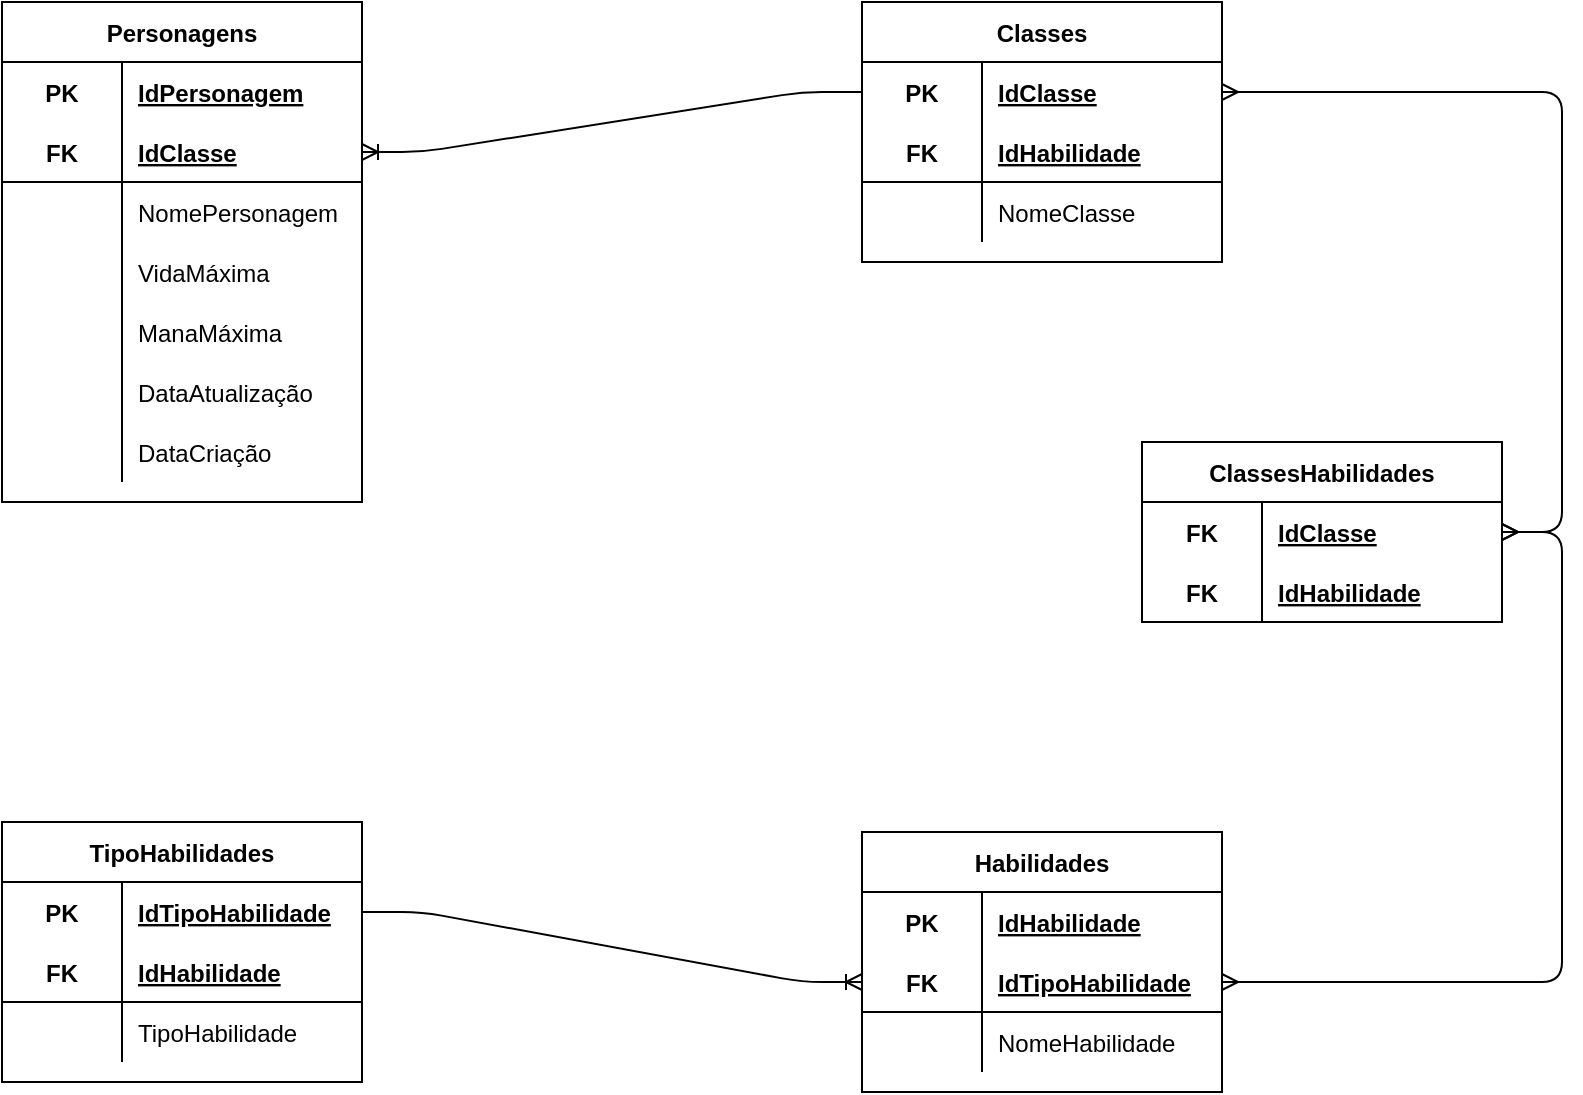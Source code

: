 <mxfile version="14.4.3" type="device"><diagram id="c4JNf_nerXgongmAmnPN" name="Page-1"><mxGraphModel dx="868" dy="482" grid="1" gridSize="10" guides="1" tooltips="1" connect="1" arrows="1" fold="1" page="1" pageScale="1" pageWidth="827" pageHeight="1169" math="0" shadow="0"><root><mxCell id="0"/><mxCell id="1" parent="0"/><mxCell id="SGRVbIkBx2ZCNKihLxU8-1" value="Personagens" style="shape=table;startSize=30;container=1;collapsible=1;childLayout=tableLayout;fixedRows=1;rowLines=0;fontStyle=1;align=center;resizeLast=1;" parent="1" vertex="1"><mxGeometry x="40" y="40" width="180" height="250" as="geometry"><mxRectangle x="40" y="40" width="110" height="30" as="alternateBounds"/></mxGeometry></mxCell><mxCell id="SGRVbIkBx2ZCNKihLxU8-2" value="" style="shape=partialRectangle;collapsible=0;dropTarget=0;pointerEvents=0;fillColor=none;top=0;left=0;bottom=0;right=0;points=[[0,0.5],[1,0.5]];portConstraint=eastwest;" parent="SGRVbIkBx2ZCNKihLxU8-1" vertex="1"><mxGeometry y="30" width="180" height="30" as="geometry"/></mxCell><mxCell id="SGRVbIkBx2ZCNKihLxU8-3" value="PK" style="shape=partialRectangle;connectable=0;fillColor=none;top=0;left=0;bottom=0;right=0;fontStyle=1;overflow=hidden;" parent="SGRVbIkBx2ZCNKihLxU8-2" vertex="1"><mxGeometry width="60" height="30" as="geometry"/></mxCell><mxCell id="SGRVbIkBx2ZCNKihLxU8-4" value="IdPersonagem" style="shape=partialRectangle;connectable=0;fillColor=none;top=0;left=0;bottom=0;right=0;align=left;spacingLeft=6;fontStyle=5;overflow=hidden;" parent="SGRVbIkBx2ZCNKihLxU8-2" vertex="1"><mxGeometry x="60" width="120" height="30" as="geometry"/></mxCell><mxCell id="SGRVbIkBx2ZCNKihLxU8-5" value="" style="shape=partialRectangle;collapsible=0;dropTarget=0;pointerEvents=0;fillColor=none;top=0;left=0;bottom=1;right=0;points=[[0,0.5],[1,0.5]];portConstraint=eastwest;" parent="SGRVbIkBx2ZCNKihLxU8-1" vertex="1"><mxGeometry y="60" width="180" height="30" as="geometry"/></mxCell><mxCell id="SGRVbIkBx2ZCNKihLxU8-6" value="FK" style="shape=partialRectangle;connectable=0;fillColor=none;top=0;left=0;bottom=0;right=0;fontStyle=1;overflow=hidden;" parent="SGRVbIkBx2ZCNKihLxU8-5" vertex="1"><mxGeometry width="60" height="30" as="geometry"/></mxCell><mxCell id="SGRVbIkBx2ZCNKihLxU8-7" value="IdClasse" style="shape=partialRectangle;connectable=0;fillColor=none;top=0;left=0;bottom=0;right=0;align=left;spacingLeft=6;fontStyle=5;overflow=hidden;" parent="SGRVbIkBx2ZCNKihLxU8-5" vertex="1"><mxGeometry x="60" width="120" height="30" as="geometry"/></mxCell><mxCell id="SGRVbIkBx2ZCNKihLxU8-8" value="" style="shape=partialRectangle;collapsible=0;dropTarget=0;pointerEvents=0;fillColor=none;top=0;left=0;bottom=0;right=0;points=[[0,0.5],[1,0.5]];portConstraint=eastwest;" parent="SGRVbIkBx2ZCNKihLxU8-1" vertex="1"><mxGeometry y="90" width="180" height="30" as="geometry"/></mxCell><mxCell id="SGRVbIkBx2ZCNKihLxU8-9" value="" style="shape=partialRectangle;connectable=0;fillColor=none;top=0;left=0;bottom=0;right=0;editable=1;overflow=hidden;" parent="SGRVbIkBx2ZCNKihLxU8-8" vertex="1"><mxGeometry width="60" height="30" as="geometry"/></mxCell><mxCell id="SGRVbIkBx2ZCNKihLxU8-10" value="NomePersonagem" style="shape=partialRectangle;connectable=0;fillColor=none;top=0;left=0;bottom=0;right=0;align=left;spacingLeft=6;overflow=hidden;" parent="SGRVbIkBx2ZCNKihLxU8-8" vertex="1"><mxGeometry x="60" width="120" height="30" as="geometry"/></mxCell><mxCell id="SGRVbIkBx2ZCNKihLxU8-11" value="" style="shape=partialRectangle;collapsible=0;dropTarget=0;pointerEvents=0;fillColor=none;top=0;left=0;bottom=0;right=0;points=[[0,0.5],[1,0.5]];portConstraint=eastwest;" parent="SGRVbIkBx2ZCNKihLxU8-1" vertex="1"><mxGeometry y="120" width="180" height="30" as="geometry"/></mxCell><mxCell id="SGRVbIkBx2ZCNKihLxU8-12" value="" style="shape=partialRectangle;connectable=0;fillColor=none;top=0;left=0;bottom=0;right=0;editable=1;overflow=hidden;" parent="SGRVbIkBx2ZCNKihLxU8-11" vertex="1"><mxGeometry width="60" height="30" as="geometry"/></mxCell><mxCell id="SGRVbIkBx2ZCNKihLxU8-13" value="VidaMáxima" style="shape=partialRectangle;connectable=0;fillColor=none;top=0;left=0;bottom=0;right=0;align=left;spacingLeft=6;overflow=hidden;" parent="SGRVbIkBx2ZCNKihLxU8-11" vertex="1"><mxGeometry x="60" width="120" height="30" as="geometry"/></mxCell><mxCell id="SGRVbIkBx2ZCNKihLxU8-34" style="shape=partialRectangle;collapsible=0;dropTarget=0;pointerEvents=0;fillColor=none;top=0;left=0;bottom=0;right=0;points=[[0,0.5],[1,0.5]];portConstraint=eastwest;" parent="SGRVbIkBx2ZCNKihLxU8-1" vertex="1"><mxGeometry y="150" width="180" height="30" as="geometry"/></mxCell><mxCell id="SGRVbIkBx2ZCNKihLxU8-35" style="shape=partialRectangle;connectable=0;fillColor=none;top=0;left=0;bottom=0;right=0;editable=1;overflow=hidden;" parent="SGRVbIkBx2ZCNKihLxU8-34" vertex="1"><mxGeometry width="60" height="30" as="geometry"/></mxCell><mxCell id="SGRVbIkBx2ZCNKihLxU8-36" value="ManaMáxima" style="shape=partialRectangle;connectable=0;fillColor=none;top=0;left=0;bottom=0;right=0;align=left;spacingLeft=6;overflow=hidden;" parent="SGRVbIkBx2ZCNKihLxU8-34" vertex="1"><mxGeometry x="60" width="120" height="30" as="geometry"/></mxCell><mxCell id="SGRVbIkBx2ZCNKihLxU8-37" style="shape=partialRectangle;collapsible=0;dropTarget=0;pointerEvents=0;fillColor=none;top=0;left=0;bottom=0;right=0;points=[[0,0.5],[1,0.5]];portConstraint=eastwest;" parent="SGRVbIkBx2ZCNKihLxU8-1" vertex="1"><mxGeometry y="180" width="180" height="30" as="geometry"/></mxCell><mxCell id="SGRVbIkBx2ZCNKihLxU8-38" style="shape=partialRectangle;connectable=0;fillColor=none;top=0;left=0;bottom=0;right=0;editable=1;overflow=hidden;" parent="SGRVbIkBx2ZCNKihLxU8-37" vertex="1"><mxGeometry width="60" height="30" as="geometry"/></mxCell><mxCell id="SGRVbIkBx2ZCNKihLxU8-39" value="DataAtualização" style="shape=partialRectangle;connectable=0;fillColor=none;top=0;left=0;bottom=0;right=0;align=left;spacingLeft=6;overflow=hidden;" parent="SGRVbIkBx2ZCNKihLxU8-37" vertex="1"><mxGeometry x="60" width="120" height="30" as="geometry"/></mxCell><mxCell id="SGRVbIkBx2ZCNKihLxU8-40" style="shape=partialRectangle;collapsible=0;dropTarget=0;pointerEvents=0;fillColor=none;top=0;left=0;bottom=0;right=0;points=[[0,0.5],[1,0.5]];portConstraint=eastwest;" parent="SGRVbIkBx2ZCNKihLxU8-1" vertex="1"><mxGeometry y="210" width="180" height="30" as="geometry"/></mxCell><mxCell id="SGRVbIkBx2ZCNKihLxU8-41" style="shape=partialRectangle;connectable=0;fillColor=none;top=0;left=0;bottom=0;right=0;editable=1;overflow=hidden;" parent="SGRVbIkBx2ZCNKihLxU8-40" vertex="1"><mxGeometry width="60" height="30" as="geometry"/></mxCell><mxCell id="SGRVbIkBx2ZCNKihLxU8-42" value="DataCriação" style="shape=partialRectangle;connectable=0;fillColor=none;top=0;left=0;bottom=0;right=0;align=left;spacingLeft=6;overflow=hidden;" parent="SGRVbIkBx2ZCNKihLxU8-40" vertex="1"><mxGeometry x="60" width="120" height="30" as="geometry"/></mxCell><mxCell id="SGRVbIkBx2ZCNKihLxU8-56" value="Classes" style="shape=table;startSize=30;container=1;collapsible=1;childLayout=tableLayout;fixedRows=1;rowLines=0;fontStyle=1;align=center;resizeLast=1;" parent="1" vertex="1"><mxGeometry x="470" y="40" width="180" height="130" as="geometry"/></mxCell><mxCell id="SGRVbIkBx2ZCNKihLxU8-57" value="" style="shape=partialRectangle;collapsible=0;dropTarget=0;pointerEvents=0;fillColor=none;top=0;left=0;bottom=0;right=0;points=[[0,0.5],[1,0.5]];portConstraint=eastwest;" parent="SGRVbIkBx2ZCNKihLxU8-56" vertex="1"><mxGeometry y="30" width="180" height="30" as="geometry"/></mxCell><mxCell id="SGRVbIkBx2ZCNKihLxU8-58" value="PK" style="shape=partialRectangle;connectable=0;fillColor=none;top=0;left=0;bottom=0;right=0;fontStyle=1;overflow=hidden;" parent="SGRVbIkBx2ZCNKihLxU8-57" vertex="1"><mxGeometry width="60" height="30" as="geometry"/></mxCell><mxCell id="SGRVbIkBx2ZCNKihLxU8-59" value="IdClasse" style="shape=partialRectangle;connectable=0;fillColor=none;top=0;left=0;bottom=0;right=0;align=left;spacingLeft=6;fontStyle=5;overflow=hidden;" parent="SGRVbIkBx2ZCNKihLxU8-57" vertex="1"><mxGeometry x="60" width="120" height="30" as="geometry"/></mxCell><mxCell id="SGRVbIkBx2ZCNKihLxU8-60" value="" style="shape=partialRectangle;collapsible=0;dropTarget=0;pointerEvents=0;fillColor=none;top=0;left=0;bottom=1;right=0;points=[[0,0.5],[1,0.5]];portConstraint=eastwest;" parent="SGRVbIkBx2ZCNKihLxU8-56" vertex="1"><mxGeometry y="60" width="180" height="30" as="geometry"/></mxCell><mxCell id="SGRVbIkBx2ZCNKihLxU8-61" value="FK" style="shape=partialRectangle;connectable=0;fillColor=none;top=0;left=0;bottom=0;right=0;fontStyle=1;overflow=hidden;" parent="SGRVbIkBx2ZCNKihLxU8-60" vertex="1"><mxGeometry width="60" height="30" as="geometry"/></mxCell><mxCell id="SGRVbIkBx2ZCNKihLxU8-62" value="IdHabilidade" style="shape=partialRectangle;connectable=0;fillColor=none;top=0;left=0;bottom=0;right=0;align=left;spacingLeft=6;fontStyle=5;overflow=hidden;" parent="SGRVbIkBx2ZCNKihLxU8-60" vertex="1"><mxGeometry x="60" width="120" height="30" as="geometry"/></mxCell><mxCell id="SGRVbIkBx2ZCNKihLxU8-63" value="" style="shape=partialRectangle;collapsible=0;dropTarget=0;pointerEvents=0;fillColor=none;top=0;left=0;bottom=0;right=0;points=[[0,0.5],[1,0.5]];portConstraint=eastwest;" parent="SGRVbIkBx2ZCNKihLxU8-56" vertex="1"><mxGeometry y="90" width="180" height="30" as="geometry"/></mxCell><mxCell id="SGRVbIkBx2ZCNKihLxU8-64" value="" style="shape=partialRectangle;connectable=0;fillColor=none;top=0;left=0;bottom=0;right=0;editable=1;overflow=hidden;" parent="SGRVbIkBx2ZCNKihLxU8-63" vertex="1"><mxGeometry width="60" height="30" as="geometry"/></mxCell><mxCell id="SGRVbIkBx2ZCNKihLxU8-65" value="NomeClasse" style="shape=partialRectangle;connectable=0;fillColor=none;top=0;left=0;bottom=0;right=0;align=left;spacingLeft=6;overflow=hidden;" parent="SGRVbIkBx2ZCNKihLxU8-63" vertex="1"><mxGeometry x="60" width="120" height="30" as="geometry"/></mxCell><mxCell id="SGRVbIkBx2ZCNKihLxU8-70" value="Habilidades" style="shape=table;startSize=30;container=1;collapsible=1;childLayout=tableLayout;fixedRows=1;rowLines=0;fontStyle=1;align=center;resizeLast=1;" parent="1" vertex="1"><mxGeometry x="470" y="455" width="180" height="130" as="geometry"/></mxCell><mxCell id="SGRVbIkBx2ZCNKihLxU8-71" value="" style="shape=partialRectangle;collapsible=0;dropTarget=0;pointerEvents=0;fillColor=none;top=0;left=0;bottom=0;right=0;points=[[0,0.5],[1,0.5]];portConstraint=eastwest;" parent="SGRVbIkBx2ZCNKihLxU8-70" vertex="1"><mxGeometry y="30" width="180" height="30" as="geometry"/></mxCell><mxCell id="SGRVbIkBx2ZCNKihLxU8-72" value="PK" style="shape=partialRectangle;connectable=0;fillColor=none;top=0;left=0;bottom=0;right=0;fontStyle=1;overflow=hidden;" parent="SGRVbIkBx2ZCNKihLxU8-71" vertex="1"><mxGeometry width="60" height="30" as="geometry"/></mxCell><mxCell id="SGRVbIkBx2ZCNKihLxU8-73" value="IdHabilidade" style="shape=partialRectangle;connectable=0;fillColor=none;top=0;left=0;bottom=0;right=0;align=left;spacingLeft=6;fontStyle=5;overflow=hidden;" parent="SGRVbIkBx2ZCNKihLxU8-71" vertex="1"><mxGeometry x="60" width="120" height="30" as="geometry"/></mxCell><mxCell id="SGRVbIkBx2ZCNKihLxU8-74" value="" style="shape=partialRectangle;collapsible=0;dropTarget=0;pointerEvents=0;fillColor=none;top=0;left=0;bottom=1;right=0;points=[[0,0.5],[1,0.5]];portConstraint=eastwest;" parent="SGRVbIkBx2ZCNKihLxU8-70" vertex="1"><mxGeometry y="60" width="180" height="30" as="geometry"/></mxCell><mxCell id="SGRVbIkBx2ZCNKihLxU8-75" value="FK" style="shape=partialRectangle;connectable=0;fillColor=none;top=0;left=0;bottom=0;right=0;fontStyle=1;overflow=hidden;" parent="SGRVbIkBx2ZCNKihLxU8-74" vertex="1"><mxGeometry width="60" height="30" as="geometry"/></mxCell><mxCell id="SGRVbIkBx2ZCNKihLxU8-76" value="IdTipoHabilidade" style="shape=partialRectangle;connectable=0;fillColor=none;top=0;left=0;bottom=0;right=0;align=left;spacingLeft=6;fontStyle=5;overflow=hidden;" parent="SGRVbIkBx2ZCNKihLxU8-74" vertex="1"><mxGeometry x="60" width="120" height="30" as="geometry"/></mxCell><mxCell id="SGRVbIkBx2ZCNKihLxU8-77" value="" style="shape=partialRectangle;collapsible=0;dropTarget=0;pointerEvents=0;fillColor=none;top=0;left=0;bottom=0;right=0;points=[[0,0.5],[1,0.5]];portConstraint=eastwest;" parent="SGRVbIkBx2ZCNKihLxU8-70" vertex="1"><mxGeometry y="90" width="180" height="30" as="geometry"/></mxCell><mxCell id="SGRVbIkBx2ZCNKihLxU8-78" value="" style="shape=partialRectangle;connectable=0;fillColor=none;top=0;left=0;bottom=0;right=0;editable=1;overflow=hidden;" parent="SGRVbIkBx2ZCNKihLxU8-77" vertex="1"><mxGeometry width="60" height="30" as="geometry"/></mxCell><mxCell id="SGRVbIkBx2ZCNKihLxU8-79" value="NomeHabilidade" style="shape=partialRectangle;connectable=0;fillColor=none;top=0;left=0;bottom=0;right=0;align=left;spacingLeft=6;overflow=hidden;" parent="SGRVbIkBx2ZCNKihLxU8-77" vertex="1"><mxGeometry x="60" width="120" height="30" as="geometry"/></mxCell><mxCell id="SGRVbIkBx2ZCNKihLxU8-84" value="TipoHabilidades" style="shape=table;startSize=30;container=1;collapsible=1;childLayout=tableLayout;fixedRows=1;rowLines=0;fontStyle=1;align=center;resizeLast=1;" parent="1" vertex="1"><mxGeometry x="40" y="450" width="180" height="130" as="geometry"/></mxCell><mxCell id="SGRVbIkBx2ZCNKihLxU8-85" value="" style="shape=partialRectangle;collapsible=0;dropTarget=0;pointerEvents=0;fillColor=none;top=0;left=0;bottom=0;right=0;points=[[0,0.5],[1,0.5]];portConstraint=eastwest;" parent="SGRVbIkBx2ZCNKihLxU8-84" vertex="1"><mxGeometry y="30" width="180" height="30" as="geometry"/></mxCell><mxCell id="SGRVbIkBx2ZCNKihLxU8-86" value="PK" style="shape=partialRectangle;connectable=0;fillColor=none;top=0;left=0;bottom=0;right=0;fontStyle=1;overflow=hidden;" parent="SGRVbIkBx2ZCNKihLxU8-85" vertex="1"><mxGeometry width="60" height="30" as="geometry"/></mxCell><mxCell id="SGRVbIkBx2ZCNKihLxU8-87" value="IdTipoHabilidade" style="shape=partialRectangle;connectable=0;fillColor=none;top=0;left=0;bottom=0;right=0;align=left;spacingLeft=6;fontStyle=5;overflow=hidden;" parent="SGRVbIkBx2ZCNKihLxU8-85" vertex="1"><mxGeometry x="60" width="120" height="30" as="geometry"/></mxCell><mxCell id="SGRVbIkBx2ZCNKihLxU8-88" value="" style="shape=partialRectangle;collapsible=0;dropTarget=0;pointerEvents=0;fillColor=none;top=0;left=0;bottom=1;right=0;points=[[0,0.5],[1,0.5]];portConstraint=eastwest;" parent="SGRVbIkBx2ZCNKihLxU8-84" vertex="1"><mxGeometry y="60" width="180" height="30" as="geometry"/></mxCell><mxCell id="SGRVbIkBx2ZCNKihLxU8-89" value="FK" style="shape=partialRectangle;connectable=0;fillColor=none;top=0;left=0;bottom=0;right=0;fontStyle=1;overflow=hidden;" parent="SGRVbIkBx2ZCNKihLxU8-88" vertex="1"><mxGeometry width="60" height="30" as="geometry"/></mxCell><mxCell id="SGRVbIkBx2ZCNKihLxU8-90" value="IdHabilidade" style="shape=partialRectangle;connectable=0;fillColor=none;top=0;left=0;bottom=0;right=0;align=left;spacingLeft=6;fontStyle=5;overflow=hidden;" parent="SGRVbIkBx2ZCNKihLxU8-88" vertex="1"><mxGeometry x="60" width="120" height="30" as="geometry"/></mxCell><mxCell id="SGRVbIkBx2ZCNKihLxU8-91" value="" style="shape=partialRectangle;collapsible=0;dropTarget=0;pointerEvents=0;fillColor=none;top=0;left=0;bottom=0;right=0;points=[[0,0.5],[1,0.5]];portConstraint=eastwest;" parent="SGRVbIkBx2ZCNKihLxU8-84" vertex="1"><mxGeometry y="90" width="180" height="30" as="geometry"/></mxCell><mxCell id="SGRVbIkBx2ZCNKihLxU8-92" value="" style="shape=partialRectangle;connectable=0;fillColor=none;top=0;left=0;bottom=0;right=0;editable=1;overflow=hidden;" parent="SGRVbIkBx2ZCNKihLxU8-91" vertex="1"><mxGeometry width="60" height="30" as="geometry"/></mxCell><mxCell id="SGRVbIkBx2ZCNKihLxU8-93" value="TipoHabilidade" style="shape=partialRectangle;connectable=0;fillColor=none;top=0;left=0;bottom=0;right=0;align=left;spacingLeft=6;overflow=hidden;" parent="SGRVbIkBx2ZCNKihLxU8-91" vertex="1"><mxGeometry x="60" width="120" height="30" as="geometry"/></mxCell><mxCell id="MUjvRcZzZD0IGAiKD2ui-1" value="" style="edgeStyle=entityRelationEdgeStyle;fontSize=12;html=1;endArrow=ERoneToMany;exitX=0;exitY=0.5;exitDx=0;exitDy=0;entryX=1;entryY=0.5;entryDx=0;entryDy=0;" parent="1" source="SGRVbIkBx2ZCNKihLxU8-57" target="SGRVbIkBx2ZCNKihLxU8-5" edge="1"><mxGeometry width="100" height="100" relative="1" as="geometry"><mxPoint x="250" y="180" as="sourcePoint"/><mxPoint x="350" y="80" as="targetPoint"/></mxGeometry></mxCell><mxCell id="uWx5w46_CnKMstR51bvx-2" value="" style="edgeStyle=entityRelationEdgeStyle;fontSize=12;html=1;endArrow=ERoneToMany;exitX=1;exitY=0.5;exitDx=0;exitDy=0;entryX=0;entryY=0.5;entryDx=0;entryDy=0;" edge="1" parent="1" source="SGRVbIkBx2ZCNKihLxU8-85" target="SGRVbIkBx2ZCNKihLxU8-74"><mxGeometry width="100" height="100" relative="1" as="geometry"><mxPoint x="270" y="555" as="sourcePoint"/><mxPoint x="370" y="455" as="targetPoint"/></mxGeometry></mxCell><mxCell id="uWx5w46_CnKMstR51bvx-3" value="ClassesHabilidades" style="shape=table;startSize=30;container=1;collapsible=1;childLayout=tableLayout;fixedRows=1;rowLines=0;fontStyle=1;align=center;resizeLast=1;" vertex="1" parent="1"><mxGeometry x="610" y="260" width="180" height="90" as="geometry"/></mxCell><mxCell id="uWx5w46_CnKMstR51bvx-4" value="" style="shape=partialRectangle;collapsible=0;dropTarget=0;pointerEvents=0;fillColor=none;top=0;left=0;bottom=0;right=0;points=[[0,0.5],[1,0.5]];portConstraint=eastwest;" vertex="1" parent="uWx5w46_CnKMstR51bvx-3"><mxGeometry y="30" width="180" height="30" as="geometry"/></mxCell><mxCell id="uWx5w46_CnKMstR51bvx-5" value="FK" style="shape=partialRectangle;connectable=0;fillColor=none;top=0;left=0;bottom=0;right=0;fontStyle=1;overflow=hidden;" vertex="1" parent="uWx5w46_CnKMstR51bvx-4"><mxGeometry width="60" height="30" as="geometry"/></mxCell><mxCell id="uWx5w46_CnKMstR51bvx-6" value="IdClasse" style="shape=partialRectangle;connectable=0;fillColor=none;top=0;left=0;bottom=0;right=0;align=left;spacingLeft=6;fontStyle=5;overflow=hidden;" vertex="1" parent="uWx5w46_CnKMstR51bvx-4"><mxGeometry x="60" width="120" height="30" as="geometry"/></mxCell><mxCell id="uWx5w46_CnKMstR51bvx-7" value="" style="shape=partialRectangle;collapsible=0;dropTarget=0;pointerEvents=0;fillColor=none;top=0;left=0;bottom=1;right=0;points=[[0,0.5],[1,0.5]];portConstraint=eastwest;" vertex="1" parent="uWx5w46_CnKMstR51bvx-3"><mxGeometry y="60" width="180" height="30" as="geometry"/></mxCell><mxCell id="uWx5w46_CnKMstR51bvx-8" value="FK" style="shape=partialRectangle;connectable=0;fillColor=none;top=0;left=0;bottom=0;right=0;fontStyle=1;overflow=hidden;" vertex="1" parent="uWx5w46_CnKMstR51bvx-7"><mxGeometry width="60" height="30" as="geometry"/></mxCell><mxCell id="uWx5w46_CnKMstR51bvx-9" value="IdHabilidade" style="shape=partialRectangle;connectable=0;fillColor=none;top=0;left=0;bottom=0;right=0;align=left;spacingLeft=6;fontStyle=5;overflow=hidden;" vertex="1" parent="uWx5w46_CnKMstR51bvx-7"><mxGeometry x="60" width="120" height="30" as="geometry"/></mxCell><mxCell id="uWx5w46_CnKMstR51bvx-17" value="" style="edgeStyle=entityRelationEdgeStyle;fontSize=12;html=1;endArrow=ERmany;startArrow=ERmany;entryX=1;entryY=0.5;entryDx=0;entryDy=0;" edge="1" parent="1" target="SGRVbIkBx2ZCNKihLxU8-57"><mxGeometry width="100" height="100" relative="1" as="geometry"><mxPoint x="790" y="305" as="sourcePoint"/><mxPoint x="790" y="140" as="targetPoint"/></mxGeometry></mxCell><mxCell id="uWx5w46_CnKMstR51bvx-18" value="" style="edgeStyle=entityRelationEdgeStyle;fontSize=12;html=1;endArrow=ERmany;startArrow=ERmany;" edge="1" parent="1" source="SGRVbIkBx2ZCNKihLxU8-74" target="uWx5w46_CnKMstR51bvx-4"><mxGeometry width="100" height="100" relative="1" as="geometry"><mxPoint x="690" y="530" as="sourcePoint"/><mxPoint x="790" y="430" as="targetPoint"/></mxGeometry></mxCell></root></mxGraphModel></diagram></mxfile>